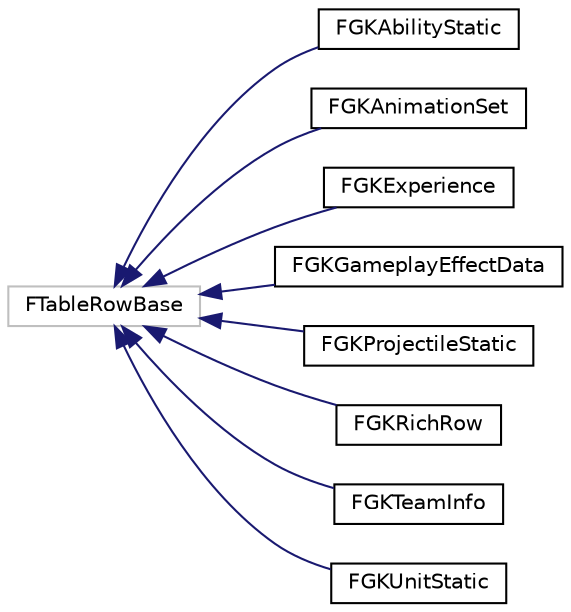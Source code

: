 digraph "Graphical Class Hierarchy"
{
 // LATEX_PDF_SIZE
  edge [fontname="Helvetica",fontsize="10",labelfontname="Helvetica",labelfontsize="10"];
  node [fontname="Helvetica",fontsize="10",shape=record];
  rankdir="LR";
  Node0 [label="FTableRowBase",height=0.2,width=0.4,color="grey75", fillcolor="white", style="filled",tooltip=" "];
  Node0 -> Node1 [dir="back",color="midnightblue",fontsize="10",style="solid",fontname="Helvetica"];
  Node1 [label="FGKAbilityStatic",height=0.2,width=0.4,color="black", fillcolor="white", style="filled",URL="$structFGKAbilityStatic.html",tooltip=" "];
  Node0 -> Node2 [dir="back",color="midnightblue",fontsize="10",style="solid",fontname="Helvetica"];
  Node2 [label="FGKAnimationSet",height=0.2,width=0.4,color="black", fillcolor="white", style="filled",URL="$structFGKAnimationSet.html",tooltip=" "];
  Node0 -> Node3 [dir="back",color="midnightblue",fontsize="10",style="solid",fontname="Helvetica"];
  Node3 [label="FGKExperience",height=0.2,width=0.4,color="black", fillcolor="white", style="filled",URL="$structFGKExperience.html",tooltip=" "];
  Node0 -> Node4 [dir="back",color="midnightblue",fontsize="10",style="solid",fontname="Helvetica"];
  Node4 [label="FGKGameplayEffectData",height=0.2,width=0.4,color="black", fillcolor="white", style="filled",URL="$structFGKGameplayEffectData.html",tooltip=" "];
  Node0 -> Node5 [dir="back",color="midnightblue",fontsize="10",style="solid",fontname="Helvetica"];
  Node5 [label="FGKProjectileStatic",height=0.2,width=0.4,color="black", fillcolor="white", style="filled",URL="$structFGKProjectileStatic.html",tooltip=" "];
  Node0 -> Node6 [dir="back",color="midnightblue",fontsize="10",style="solid",fontname="Helvetica"];
  Node6 [label="FGKRichRow",height=0.2,width=0.4,color="black", fillcolor="white", style="filled",URL="$structFGKRichRow.html",tooltip=" "];
  Node0 -> Node7 [dir="back",color="midnightblue",fontsize="10",style="solid",fontname="Helvetica"];
  Node7 [label="FGKTeamInfo",height=0.2,width=0.4,color="black", fillcolor="white", style="filled",URL="$structFGKTeamInfo.html",tooltip=" "];
  Node0 -> Node8 [dir="back",color="midnightblue",fontsize="10",style="solid",fontname="Helvetica"];
  Node8 [label="FGKUnitStatic",height=0.2,width=0.4,color="black", fillcolor="white", style="filled",URL="$structFGKUnitStatic.html",tooltip=" "];
}
